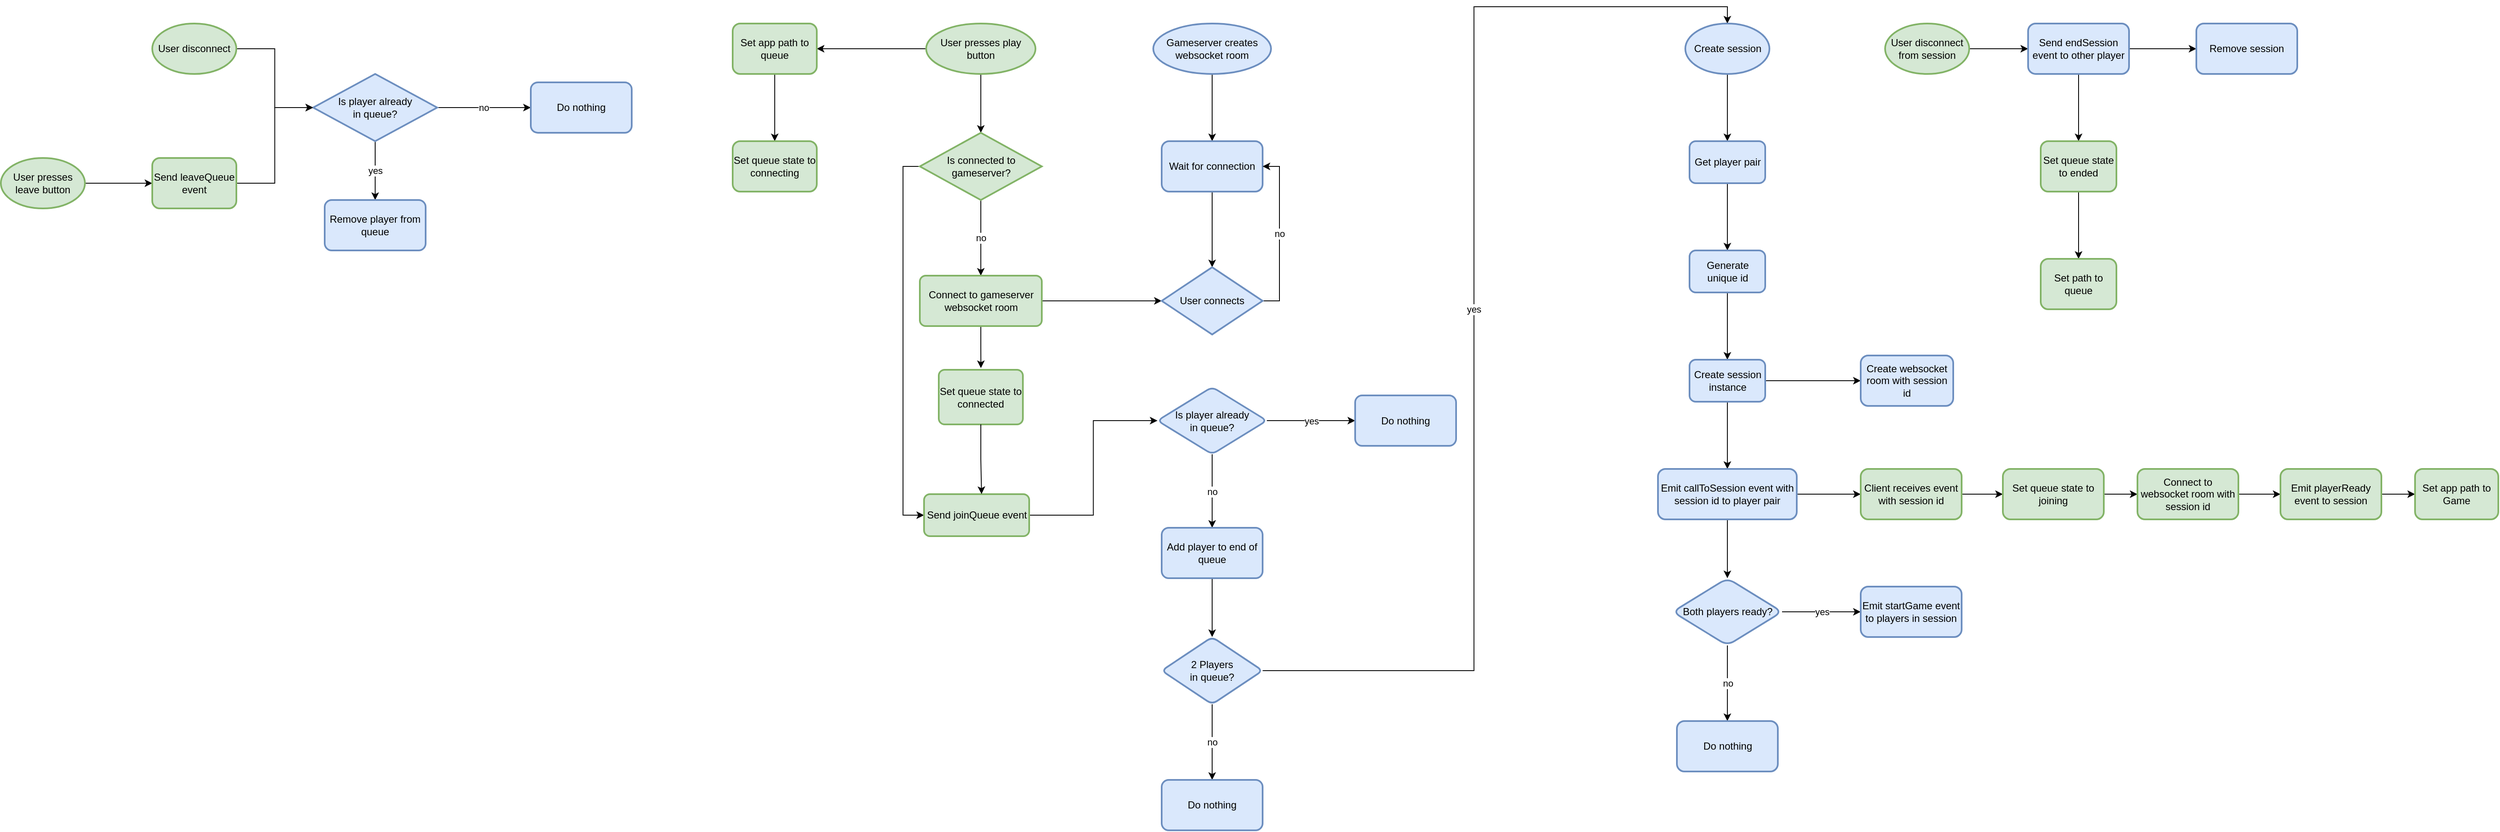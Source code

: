 <mxfile version="22.1.11" type="github">
  <diagram name="Page-1" id="prebd_JIiY-kdDSO8AeS">
    <mxGraphModel dx="4841" dy="1596" grid="1" gridSize="10" guides="1" tooltips="1" connect="1" arrows="1" fold="1" page="1" pageScale="1" pageWidth="827" pageHeight="1169" math="0" shadow="0">
      <root>
        <mxCell id="0" />
        <mxCell id="1" parent="0" />
        <mxCell id="CJL-ajY_PIazW_HbV9kq-3" value="" style="edgeStyle=orthogonalEdgeStyle;rounded=0;orthogonalLoop=1;jettySize=auto;html=1;" edge="1" parent="1" source="CJL-ajY_PIazW_HbV9kq-1" target="CJL-ajY_PIazW_HbV9kq-2">
          <mxGeometry relative="1" as="geometry" />
        </mxCell>
        <mxCell id="CJL-ajY_PIazW_HbV9kq-1" value="Gameserver creates websocket room" style="strokeWidth=2;html=1;shape=mxgraph.flowchart.start_1;whiteSpace=wrap;fillColor=#dae8fc;strokeColor=#6c8ebf;" vertex="1" parent="1">
          <mxGeometry x="400" y="140" width="140" height="60" as="geometry" />
        </mxCell>
        <mxCell id="CJL-ajY_PIazW_HbV9kq-21" value="" style="edgeStyle=orthogonalEdgeStyle;rounded=0;orthogonalLoop=1;jettySize=auto;html=1;" edge="1" parent="1" source="CJL-ajY_PIazW_HbV9kq-2" target="CJL-ajY_PIazW_HbV9kq-20">
          <mxGeometry relative="1" as="geometry" />
        </mxCell>
        <mxCell id="CJL-ajY_PIazW_HbV9kq-2" value="Wait for connection" style="whiteSpace=wrap;html=1;fillColor=#dae8fc;strokeColor=#6c8ebf;strokeWidth=2;rounded=1;" vertex="1" parent="1">
          <mxGeometry x="410" y="280" width="120" height="60" as="geometry" />
        </mxCell>
        <mxCell id="CJL-ajY_PIazW_HbV9kq-11" value="" style="edgeStyle=orthogonalEdgeStyle;rounded=0;orthogonalLoop=1;jettySize=auto;html=1;" edge="1" parent="1" source="CJL-ajY_PIazW_HbV9kq-5" target="CJL-ajY_PIazW_HbV9kq-10">
          <mxGeometry relative="1" as="geometry" />
        </mxCell>
        <mxCell id="CJL-ajY_PIazW_HbV9kq-72" value="" style="edgeStyle=orthogonalEdgeStyle;rounded=0;orthogonalLoop=1;jettySize=auto;html=1;" edge="1" parent="1" source="CJL-ajY_PIazW_HbV9kq-5" target="CJL-ajY_PIazW_HbV9kq-71">
          <mxGeometry relative="1" as="geometry" />
        </mxCell>
        <mxCell id="CJL-ajY_PIazW_HbV9kq-5" value="User presses play button" style="strokeWidth=2;html=1;shape=mxgraph.flowchart.start_1;whiteSpace=wrap;fillColor=#d5e8d4;strokeColor=#82b366;" vertex="1" parent="1">
          <mxGeometry x="130" y="140" width="130" height="60" as="geometry" />
        </mxCell>
        <mxCell id="CJL-ajY_PIazW_HbV9kq-17" value="no" style="edgeStyle=orthogonalEdgeStyle;rounded=0;orthogonalLoop=1;jettySize=auto;html=1;entryX=0.5;entryY=0;entryDx=0;entryDy=0;" edge="1" parent="1" source="CJL-ajY_PIazW_HbV9kq-10" target="CJL-ajY_PIazW_HbV9kq-18">
          <mxGeometry relative="1" as="geometry">
            <mxPoint x="195" y="450" as="targetPoint" />
          </mxGeometry>
        </mxCell>
        <mxCell id="CJL-ajY_PIazW_HbV9kq-31" style="edgeStyle=orthogonalEdgeStyle;rounded=0;orthogonalLoop=1;jettySize=auto;html=1;exitX=0;exitY=0.5;exitDx=0;exitDy=0;entryX=0;entryY=0.5;entryDx=0;entryDy=0;" edge="1" parent="1" source="CJL-ajY_PIazW_HbV9kq-10" target="CJL-ajY_PIazW_HbV9kq-29">
          <mxGeometry relative="1" as="geometry" />
        </mxCell>
        <mxCell id="CJL-ajY_PIazW_HbV9kq-10" value="Is connected to gameserver?" style="rhombus;whiteSpace=wrap;html=1;fillColor=#d5e8d4;strokeColor=#82b366;strokeWidth=2;" vertex="1" parent="1">
          <mxGeometry x="122.5" y="270" width="145" height="80" as="geometry" />
        </mxCell>
        <mxCell id="CJL-ajY_PIazW_HbV9kq-25" style="edgeStyle=orthogonalEdgeStyle;rounded=0;orthogonalLoop=1;jettySize=auto;html=1;entryX=0;entryY=0.5;entryDx=0;entryDy=0;" edge="1" parent="1" source="CJL-ajY_PIazW_HbV9kq-18" target="CJL-ajY_PIazW_HbV9kq-20">
          <mxGeometry relative="1" as="geometry" />
        </mxCell>
        <mxCell id="CJL-ajY_PIazW_HbV9kq-81" style="edgeStyle=orthogonalEdgeStyle;rounded=0;orthogonalLoop=1;jettySize=auto;html=1;exitX=0.5;exitY=1;exitDx=0;exitDy=0;" edge="1" parent="1" source="CJL-ajY_PIazW_HbV9kq-18">
          <mxGeometry relative="1" as="geometry">
            <mxPoint x="195.111" y="550" as="targetPoint" />
          </mxGeometry>
        </mxCell>
        <mxCell id="CJL-ajY_PIazW_HbV9kq-18" value="Connect to gameserver websocket room" style="rounded=1;whiteSpace=wrap;html=1;absoluteArcSize=1;arcSize=14;strokeWidth=2;fillColor=#d5e8d4;strokeColor=#82b366;" vertex="1" parent="1">
          <mxGeometry x="122.5" y="440" width="145" height="60" as="geometry" />
        </mxCell>
        <mxCell id="CJL-ajY_PIazW_HbV9kq-24" value="no" style="edgeStyle=orthogonalEdgeStyle;rounded=0;orthogonalLoop=1;jettySize=auto;html=1;exitX=1;exitY=0.5;exitDx=0;exitDy=0;entryX=1;entryY=0.5;entryDx=0;entryDy=0;" edge="1" parent="1" source="CJL-ajY_PIazW_HbV9kq-20" target="CJL-ajY_PIazW_HbV9kq-2">
          <mxGeometry relative="1" as="geometry" />
        </mxCell>
        <mxCell id="CJL-ajY_PIazW_HbV9kq-20" value="User connects" style="rhombus;whiteSpace=wrap;html=1;fillColor=#dae8fc;strokeColor=#6c8ebf;strokeWidth=2;" vertex="1" parent="1">
          <mxGeometry x="410" y="430" width="120" height="80" as="geometry" />
        </mxCell>
        <mxCell id="CJL-ajY_PIazW_HbV9kq-40" value="no" style="edgeStyle=orthogonalEdgeStyle;rounded=0;orthogonalLoop=1;jettySize=auto;html=1;entryX=0.5;entryY=0;entryDx=0;entryDy=0;" edge="1" parent="1" source="CJL-ajY_PIazW_HbV9kq-37" target="CJL-ajY_PIazW_HbV9kq-44">
          <mxGeometry relative="1" as="geometry">
            <mxPoint x="470" y="640" as="sourcePoint" />
            <mxPoint x="470" y="717.5" as="targetPoint" />
          </mxGeometry>
        </mxCell>
        <mxCell id="CJL-ajY_PIazW_HbV9kq-32" style="edgeStyle=orthogonalEdgeStyle;rounded=0;orthogonalLoop=1;jettySize=auto;html=1;entryX=0;entryY=0.5;entryDx=0;entryDy=0;" edge="1" parent="1" source="CJL-ajY_PIazW_HbV9kq-29" target="CJL-ajY_PIazW_HbV9kq-37">
          <mxGeometry relative="1" as="geometry">
            <mxPoint x="400" y="612.5" as="targetPoint" />
          </mxGeometry>
        </mxCell>
        <mxCell id="CJL-ajY_PIazW_HbV9kq-29" value="Send joinQueue event" style="rounded=1;whiteSpace=wrap;html=1;absoluteArcSize=1;arcSize=14;strokeWidth=2;fillColor=#d5e8d4;strokeColor=#82b366;" vertex="1" parent="1">
          <mxGeometry x="127.5" y="700" width="125" height="50" as="geometry" />
        </mxCell>
        <mxCell id="CJL-ajY_PIazW_HbV9kq-42" value="yes" style="edgeStyle=orthogonalEdgeStyle;rounded=0;orthogonalLoop=1;jettySize=auto;html=1;" edge="1" parent="1" source="CJL-ajY_PIazW_HbV9kq-37" target="CJL-ajY_PIazW_HbV9kq-41">
          <mxGeometry relative="1" as="geometry" />
        </mxCell>
        <mxCell id="CJL-ajY_PIazW_HbV9kq-37" value="Is player already&lt;br&gt;in queue?" style="rhombus;whiteSpace=wrap;html=1;fillColor=#dae8fc;strokeColor=#6c8ebf;rounded=1;arcSize=14;strokeWidth=2;" vertex="1" parent="1">
          <mxGeometry x="405" y="572.5" width="130" height="80" as="geometry" />
        </mxCell>
        <mxCell id="CJL-ajY_PIazW_HbV9kq-41" value="Do nothing" style="whiteSpace=wrap;html=1;fillColor=#dae8fc;strokeColor=#6c8ebf;rounded=1;arcSize=14;strokeWidth=2;" vertex="1" parent="1">
          <mxGeometry x="640" y="582.5" width="120" height="60" as="geometry" />
        </mxCell>
        <mxCell id="CJL-ajY_PIazW_HbV9kq-46" value="" style="edgeStyle=orthogonalEdgeStyle;rounded=0;orthogonalLoop=1;jettySize=auto;html=1;" edge="1" parent="1" source="CJL-ajY_PIazW_HbV9kq-44" target="CJL-ajY_PIazW_HbV9kq-45">
          <mxGeometry relative="1" as="geometry" />
        </mxCell>
        <mxCell id="CJL-ajY_PIazW_HbV9kq-44" value="Add player to end of queue" style="whiteSpace=wrap;html=1;fillColor=#dae8fc;strokeColor=#6c8ebf;rounded=1;arcSize=14;strokeWidth=2;" vertex="1" parent="1">
          <mxGeometry x="410" y="740" width="120" height="60" as="geometry" />
        </mxCell>
        <mxCell id="CJL-ajY_PIazW_HbV9kq-49" value="yes" style="edgeStyle=orthogonalEdgeStyle;rounded=0;orthogonalLoop=1;jettySize=auto;html=1;entryX=0.5;entryY=0;entryDx=0;entryDy=0;entryPerimeter=0;" edge="1" parent="1" source="CJL-ajY_PIazW_HbV9kq-45" target="CJL-ajY_PIazW_HbV9kq-69">
          <mxGeometry relative="1" as="geometry">
            <mxPoint x="990" y="620" as="targetPoint" />
          </mxGeometry>
        </mxCell>
        <mxCell id="CJL-ajY_PIazW_HbV9kq-70" value="no" style="edgeStyle=orthogonalEdgeStyle;rounded=0;orthogonalLoop=1;jettySize=auto;html=1;exitX=0.5;exitY=1;exitDx=0;exitDy=0;entryX=0.5;entryY=0;entryDx=0;entryDy=0;" edge="1" parent="1" source="CJL-ajY_PIazW_HbV9kq-45" target="CJL-ajY_PIazW_HbV9kq-48">
          <mxGeometry relative="1" as="geometry" />
        </mxCell>
        <mxCell id="CJL-ajY_PIazW_HbV9kq-45" value="2 Players &lt;br&gt;in queue?" style="rhombus;whiteSpace=wrap;html=1;fillColor=#dae8fc;strokeColor=#6c8ebf;rounded=1;arcSize=14;strokeWidth=2;" vertex="1" parent="1">
          <mxGeometry x="410" y="870" width="120" height="80" as="geometry" />
        </mxCell>
        <mxCell id="CJL-ajY_PIazW_HbV9kq-48" value="Do nothing" style="whiteSpace=wrap;html=1;fillColor=#dae8fc;strokeColor=#6c8ebf;rounded=1;arcSize=14;strokeWidth=2;" vertex="1" parent="1">
          <mxGeometry x="410" y="1040" width="120" height="60" as="geometry" />
        </mxCell>
        <mxCell id="CJL-ajY_PIazW_HbV9kq-56" value="" style="edgeStyle=orthogonalEdgeStyle;rounded=0;orthogonalLoop=1;jettySize=auto;html=1;" edge="1" parent="1" source="CJL-ajY_PIazW_HbV9kq-50" target="CJL-ajY_PIazW_HbV9kq-55">
          <mxGeometry relative="1" as="geometry" />
        </mxCell>
        <mxCell id="CJL-ajY_PIazW_HbV9kq-50" value="User disconnect" style="strokeWidth=2;html=1;shape=mxgraph.flowchart.start_1;whiteSpace=wrap;fillColor=#d5e8d4;strokeColor=#82b366;" vertex="1" parent="1">
          <mxGeometry x="-790" y="140" width="100" height="60" as="geometry" />
        </mxCell>
        <mxCell id="CJL-ajY_PIazW_HbV9kq-58" value="no" style="edgeStyle=orthogonalEdgeStyle;rounded=0;orthogonalLoop=1;jettySize=auto;html=1;exitX=1;exitY=0.5;exitDx=0;exitDy=0;entryX=0;entryY=0.5;entryDx=0;entryDy=0;" edge="1" parent="1" source="CJL-ajY_PIazW_HbV9kq-55" target="CJL-ajY_PIazW_HbV9kq-59">
          <mxGeometry relative="1" as="geometry">
            <mxPoint x="-435" y="249.609" as="targetPoint" />
          </mxGeometry>
        </mxCell>
        <mxCell id="CJL-ajY_PIazW_HbV9kq-60" value="yes" style="edgeStyle=orthogonalEdgeStyle;rounded=0;orthogonalLoop=1;jettySize=auto;html=1;exitX=0.5;exitY=1;exitDx=0;exitDy=0;entryX=0.5;entryY=0;entryDx=0;entryDy=0;" edge="1" parent="1" source="CJL-ajY_PIazW_HbV9kq-55" target="CJL-ajY_PIazW_HbV9kq-61">
          <mxGeometry relative="1" as="geometry">
            <mxPoint x="-524.87" y="340" as="targetPoint" />
          </mxGeometry>
        </mxCell>
        <mxCell id="CJL-ajY_PIazW_HbV9kq-55" value="Is player already &lt;br&gt;in queue?" style="rhombus;whiteSpace=wrap;html=1;fillColor=#dae8fc;strokeColor=#6c8ebf;strokeWidth=2;" vertex="1" parent="1">
          <mxGeometry x="-598.75" y="200" width="147.5" height="80" as="geometry" />
        </mxCell>
        <mxCell id="CJL-ajY_PIazW_HbV9kq-59" value="Do nothing" style="whiteSpace=wrap;html=1;fillColor=#dae8fc;strokeColor=#6c8ebf;rounded=1;arcSize=14;strokeWidth=2;" vertex="1" parent="1">
          <mxGeometry x="-340" y="210" width="120" height="60" as="geometry" />
        </mxCell>
        <mxCell id="CJL-ajY_PIazW_HbV9kq-61" value="Remove player from queue" style="whiteSpace=wrap;html=1;fillColor=#dae8fc;strokeColor=#6c8ebf;rounded=1;arcSize=14;strokeWidth=2;" vertex="1" parent="1">
          <mxGeometry x="-585" y="350" width="120" height="60" as="geometry" />
        </mxCell>
        <mxCell id="CJL-ajY_PIazW_HbV9kq-67" value="" style="edgeStyle=orthogonalEdgeStyle;rounded=0;orthogonalLoop=1;jettySize=auto;html=1;" edge="1" parent="1" source="CJL-ajY_PIazW_HbV9kq-64" target="CJL-ajY_PIazW_HbV9kq-66">
          <mxGeometry relative="1" as="geometry" />
        </mxCell>
        <mxCell id="CJL-ajY_PIazW_HbV9kq-64" value="User presses leave button" style="strokeWidth=2;html=1;shape=mxgraph.flowchart.start_1;whiteSpace=wrap;fillColor=#d5e8d4;strokeColor=#82b366;" vertex="1" parent="1">
          <mxGeometry x="-970" y="300" width="100" height="60" as="geometry" />
        </mxCell>
        <mxCell id="CJL-ajY_PIazW_HbV9kq-68" style="edgeStyle=orthogonalEdgeStyle;rounded=0;orthogonalLoop=1;jettySize=auto;html=1;exitX=1;exitY=0.5;exitDx=0;exitDy=0;entryX=0;entryY=0.5;entryDx=0;entryDy=0;" edge="1" parent="1" source="CJL-ajY_PIazW_HbV9kq-66" target="CJL-ajY_PIazW_HbV9kq-55">
          <mxGeometry relative="1" as="geometry" />
        </mxCell>
        <mxCell id="CJL-ajY_PIazW_HbV9kq-66" value="Send leaveQueue event" style="whiteSpace=wrap;html=1;fillColor=#d5e8d4;strokeColor=#82b366;strokeWidth=2;rounded=1;" vertex="1" parent="1">
          <mxGeometry x="-790" y="300" width="100" height="60" as="geometry" />
        </mxCell>
        <mxCell id="CJL-ajY_PIazW_HbV9kq-84" value="" style="edgeStyle=orthogonalEdgeStyle;rounded=0;orthogonalLoop=1;jettySize=auto;html=1;" edge="1" parent="1" source="CJL-ajY_PIazW_HbV9kq-69" target="CJL-ajY_PIazW_HbV9kq-83">
          <mxGeometry relative="1" as="geometry" />
        </mxCell>
        <mxCell id="CJL-ajY_PIazW_HbV9kq-69" value="Create session" style="strokeWidth=2;html=1;shape=mxgraph.flowchart.start_1;whiteSpace=wrap;fillColor=#dae8fc;strokeColor=#6c8ebf;" vertex="1" parent="1">
          <mxGeometry x="1032.5" y="140" width="100" height="60" as="geometry" />
        </mxCell>
        <mxCell id="CJL-ajY_PIazW_HbV9kq-74" value="" style="edgeStyle=orthogonalEdgeStyle;rounded=0;orthogonalLoop=1;jettySize=auto;html=1;" edge="1" parent="1" source="CJL-ajY_PIazW_HbV9kq-71" target="CJL-ajY_PIazW_HbV9kq-73">
          <mxGeometry relative="1" as="geometry" />
        </mxCell>
        <mxCell id="CJL-ajY_PIazW_HbV9kq-71" value="Set app path to queue" style="whiteSpace=wrap;html=1;fillColor=#d5e8d4;strokeColor=#82b366;strokeWidth=2;rounded=1;" vertex="1" parent="1">
          <mxGeometry x="-100" y="140" width="100" height="60" as="geometry" />
        </mxCell>
        <mxCell id="CJL-ajY_PIazW_HbV9kq-73" value="Set queue state to connecting" style="whiteSpace=wrap;html=1;fillColor=#d5e8d4;strokeColor=#82b366;strokeWidth=2;rounded=1;" vertex="1" parent="1">
          <mxGeometry x="-100" y="280" width="100" height="60" as="geometry" />
        </mxCell>
        <mxCell id="CJL-ajY_PIazW_HbV9kq-80" value="Set queue state to connected" style="rounded=1;whiteSpace=wrap;html=1;absoluteArcSize=1;arcSize=14;strokeWidth=2;fillColor=#d5e8d4;strokeColor=#82b366;" vertex="1" parent="1">
          <mxGeometry x="145" y="552" width="100" height="65" as="geometry" />
        </mxCell>
        <mxCell id="CJL-ajY_PIazW_HbV9kq-82" style="edgeStyle=orthogonalEdgeStyle;rounded=0;orthogonalLoop=1;jettySize=auto;html=1;entryX=0.547;entryY=-0.003;entryDx=0;entryDy=0;entryPerimeter=0;" edge="1" parent="1" source="CJL-ajY_PIazW_HbV9kq-80" target="CJL-ajY_PIazW_HbV9kq-29">
          <mxGeometry relative="1" as="geometry" />
        </mxCell>
        <mxCell id="CJL-ajY_PIazW_HbV9kq-86" value="" style="edgeStyle=orthogonalEdgeStyle;rounded=0;orthogonalLoop=1;jettySize=auto;html=1;" edge="1" parent="1" source="CJL-ajY_PIazW_HbV9kq-83" target="CJL-ajY_PIazW_HbV9kq-85">
          <mxGeometry relative="1" as="geometry" />
        </mxCell>
        <mxCell id="CJL-ajY_PIazW_HbV9kq-83" value="Get player pair" style="whiteSpace=wrap;html=1;fillColor=#dae8fc;strokeColor=#6c8ebf;strokeWidth=2;rounded=1;" vertex="1" parent="1">
          <mxGeometry x="1037.5" y="280" width="90" height="50" as="geometry" />
        </mxCell>
        <mxCell id="CJL-ajY_PIazW_HbV9kq-88" value="" style="edgeStyle=orthogonalEdgeStyle;rounded=0;orthogonalLoop=1;jettySize=auto;html=1;" edge="1" parent="1" source="CJL-ajY_PIazW_HbV9kq-85" target="CJL-ajY_PIazW_HbV9kq-87">
          <mxGeometry relative="1" as="geometry" />
        </mxCell>
        <mxCell id="CJL-ajY_PIazW_HbV9kq-85" value="Generate unique id" style="whiteSpace=wrap;html=1;fillColor=#dae8fc;strokeColor=#6c8ebf;strokeWidth=2;rounded=1;" vertex="1" parent="1">
          <mxGeometry x="1037.5" y="410" width="90" height="50" as="geometry" />
        </mxCell>
        <mxCell id="CJL-ajY_PIazW_HbV9kq-90" value="" style="edgeStyle=orthogonalEdgeStyle;rounded=0;orthogonalLoop=1;jettySize=auto;html=1;" edge="1" parent="1" source="CJL-ajY_PIazW_HbV9kq-87" target="CJL-ajY_PIazW_HbV9kq-89">
          <mxGeometry relative="1" as="geometry" />
        </mxCell>
        <mxCell id="CJL-ajY_PIazW_HbV9kq-93" value="" style="edgeStyle=orthogonalEdgeStyle;rounded=0;orthogonalLoop=1;jettySize=auto;html=1;" edge="1" parent="1" source="CJL-ajY_PIazW_HbV9kq-87" target="CJL-ajY_PIazW_HbV9kq-92">
          <mxGeometry relative="1" as="geometry" />
        </mxCell>
        <mxCell id="CJL-ajY_PIazW_HbV9kq-87" value="Create session instance" style="whiteSpace=wrap;html=1;fillColor=#dae8fc;strokeColor=#6c8ebf;strokeWidth=2;rounded=1;" vertex="1" parent="1">
          <mxGeometry x="1037.5" y="540" width="90" height="50" as="geometry" />
        </mxCell>
        <mxCell id="CJL-ajY_PIazW_HbV9kq-89" value="Create websocket room with session id" style="whiteSpace=wrap;html=1;fillColor=#dae8fc;strokeColor=#6c8ebf;strokeWidth=2;rounded=1;" vertex="1" parent="1">
          <mxGeometry x="1241" y="535" width="110" height="60" as="geometry" />
        </mxCell>
        <mxCell id="CJL-ajY_PIazW_HbV9kq-95" value="" style="edgeStyle=orthogonalEdgeStyle;rounded=0;orthogonalLoop=1;jettySize=auto;html=1;" edge="1" parent="1" source="CJL-ajY_PIazW_HbV9kq-92" target="CJL-ajY_PIazW_HbV9kq-94">
          <mxGeometry relative="1" as="geometry" />
        </mxCell>
        <mxCell id="CJL-ajY_PIazW_HbV9kq-103" value="" style="edgeStyle=orthogonalEdgeStyle;rounded=0;orthogonalLoop=1;jettySize=auto;html=1;" edge="1" parent="1" source="CJL-ajY_PIazW_HbV9kq-92" target="CJL-ajY_PIazW_HbV9kq-102">
          <mxGeometry relative="1" as="geometry" />
        </mxCell>
        <mxCell id="CJL-ajY_PIazW_HbV9kq-92" value="&lt;font style=&quot;font-size: 12px;&quot;&gt;Emit callToSession event with session id to player pair&lt;/font&gt;" style="whiteSpace=wrap;html=1;fillColor=#dae8fc;strokeColor=#6c8ebf;strokeWidth=2;rounded=1;" vertex="1" parent="1">
          <mxGeometry x="1000" y="670" width="165" height="60" as="geometry" />
        </mxCell>
        <mxCell id="CJL-ajY_PIazW_HbV9kq-97" value="no" style="edgeStyle=orthogonalEdgeStyle;rounded=0;orthogonalLoop=1;jettySize=auto;html=1;" edge="1" parent="1" source="CJL-ajY_PIazW_HbV9kq-94" target="CJL-ajY_PIazW_HbV9kq-96">
          <mxGeometry relative="1" as="geometry" />
        </mxCell>
        <mxCell id="CJL-ajY_PIazW_HbV9kq-99" value="yes" style="edgeStyle=orthogonalEdgeStyle;rounded=0;orthogonalLoop=1;jettySize=auto;html=1;" edge="1" parent="1" source="CJL-ajY_PIazW_HbV9kq-94" target="CJL-ajY_PIazW_HbV9kq-98">
          <mxGeometry relative="1" as="geometry" />
        </mxCell>
        <mxCell id="CJL-ajY_PIazW_HbV9kq-94" value="Both players ready?" style="rhombus;whiteSpace=wrap;html=1;fillColor=#dae8fc;strokeColor=#6c8ebf;strokeWidth=2;rounded=1;" vertex="1" parent="1">
          <mxGeometry x="1017.5" y="800" width="130" height="80" as="geometry" />
        </mxCell>
        <mxCell id="CJL-ajY_PIazW_HbV9kq-96" value="Do nothing" style="whiteSpace=wrap;html=1;fillColor=#dae8fc;strokeColor=#6c8ebf;strokeWidth=2;rounded=1;" vertex="1" parent="1">
          <mxGeometry x="1022.5" y="970" width="120" height="60" as="geometry" />
        </mxCell>
        <mxCell id="CJL-ajY_PIazW_HbV9kq-98" value="Emit startGame event to players in session" style="whiteSpace=wrap;html=1;fillColor=#dae8fc;strokeColor=#6c8ebf;strokeWidth=2;rounded=1;" vertex="1" parent="1">
          <mxGeometry x="1241" y="810" width="120" height="60" as="geometry" />
        </mxCell>
        <mxCell id="CJL-ajY_PIazW_HbV9kq-105" value="" style="edgeStyle=orthogonalEdgeStyle;rounded=0;orthogonalLoop=1;jettySize=auto;html=1;" edge="1" parent="1" source="CJL-ajY_PIazW_HbV9kq-102" target="CJL-ajY_PIazW_HbV9kq-104">
          <mxGeometry relative="1" as="geometry" />
        </mxCell>
        <mxCell id="CJL-ajY_PIazW_HbV9kq-102" value="Client receives event with session id" style="whiteSpace=wrap;html=1;fillColor=#d5e8d4;strokeColor=#82b366;strokeWidth=2;rounded=1;" vertex="1" parent="1">
          <mxGeometry x="1241" y="670" width="120" height="60" as="geometry" />
        </mxCell>
        <mxCell id="CJL-ajY_PIazW_HbV9kq-107" value="" style="edgeStyle=orthogonalEdgeStyle;rounded=0;orthogonalLoop=1;jettySize=auto;html=1;" edge="1" parent="1" source="CJL-ajY_PIazW_HbV9kq-104" target="CJL-ajY_PIazW_HbV9kq-106">
          <mxGeometry relative="1" as="geometry" />
        </mxCell>
        <mxCell id="CJL-ajY_PIazW_HbV9kq-104" value="Set queue state to joining" style="whiteSpace=wrap;html=1;fillColor=#d5e8d4;strokeColor=#82b366;strokeWidth=2;rounded=1;" vertex="1" parent="1">
          <mxGeometry x="1410" y="670" width="120" height="60" as="geometry" />
        </mxCell>
        <mxCell id="CJL-ajY_PIazW_HbV9kq-109" value="" style="edgeStyle=orthogonalEdgeStyle;rounded=0;orthogonalLoop=1;jettySize=auto;html=1;" edge="1" parent="1" source="CJL-ajY_PIazW_HbV9kq-106" target="CJL-ajY_PIazW_HbV9kq-108">
          <mxGeometry relative="1" as="geometry" />
        </mxCell>
        <mxCell id="CJL-ajY_PIazW_HbV9kq-106" value="Connect to websocket room with session id" style="whiteSpace=wrap;html=1;fillColor=#d5e8d4;strokeColor=#82b366;strokeWidth=2;rounded=1;" vertex="1" parent="1">
          <mxGeometry x="1570" y="670" width="120" height="60" as="geometry" />
        </mxCell>
        <mxCell id="CJL-ajY_PIazW_HbV9kq-111" value="" style="edgeStyle=orthogonalEdgeStyle;rounded=0;orthogonalLoop=1;jettySize=auto;html=1;" edge="1" parent="1" source="CJL-ajY_PIazW_HbV9kq-108" target="CJL-ajY_PIazW_HbV9kq-110">
          <mxGeometry relative="1" as="geometry" />
        </mxCell>
        <mxCell id="CJL-ajY_PIazW_HbV9kq-108" value="Emit playerReady event to session" style="whiteSpace=wrap;html=1;fillColor=#d5e8d4;strokeColor=#82b366;strokeWidth=2;rounded=1;" vertex="1" parent="1">
          <mxGeometry x="1740" y="670" width="120" height="60" as="geometry" />
        </mxCell>
        <mxCell id="CJL-ajY_PIazW_HbV9kq-110" value="Set app path to Game" style="whiteSpace=wrap;html=1;fillColor=#d5e8d4;strokeColor=#82b366;strokeWidth=2;rounded=1;" vertex="1" parent="1">
          <mxGeometry x="1900" y="670" width="99" height="60" as="geometry" />
        </mxCell>
        <mxCell id="CJL-ajY_PIazW_HbV9kq-115" value="" style="edgeStyle=orthogonalEdgeStyle;rounded=0;orthogonalLoop=1;jettySize=auto;html=1;" edge="1" parent="1" source="CJL-ajY_PIazW_HbV9kq-112" target="CJL-ajY_PIazW_HbV9kq-114">
          <mxGeometry relative="1" as="geometry" />
        </mxCell>
        <mxCell id="CJL-ajY_PIazW_HbV9kq-112" value="User disconnect from session" style="strokeWidth=2;html=1;shape=mxgraph.flowchart.start_1;whiteSpace=wrap;fillColor=#d5e8d4;strokeColor=#82b366;" vertex="1" parent="1">
          <mxGeometry x="1270" y="140" width="100" height="60" as="geometry" />
        </mxCell>
        <mxCell id="CJL-ajY_PIazW_HbV9kq-117" value="" style="edgeStyle=orthogonalEdgeStyle;rounded=0;orthogonalLoop=1;jettySize=auto;html=1;" edge="1" parent="1" source="CJL-ajY_PIazW_HbV9kq-114" target="CJL-ajY_PIazW_HbV9kq-116">
          <mxGeometry relative="1" as="geometry" />
        </mxCell>
        <mxCell id="CJL-ajY_PIazW_HbV9kq-119" value="" style="edgeStyle=orthogonalEdgeStyle;rounded=0;orthogonalLoop=1;jettySize=auto;html=1;" edge="1" parent="1" source="CJL-ajY_PIazW_HbV9kq-114" target="CJL-ajY_PIazW_HbV9kq-118">
          <mxGeometry relative="1" as="geometry" />
        </mxCell>
        <mxCell id="CJL-ajY_PIazW_HbV9kq-114" value="Send endSession event to other player" style="rounded=1;whiteSpace=wrap;html=1;fillColor=#dae8fc;strokeColor=#6c8ebf;strokeWidth=2;" vertex="1" parent="1">
          <mxGeometry x="1440" y="140" width="120" height="60" as="geometry" />
        </mxCell>
        <mxCell id="CJL-ajY_PIazW_HbV9kq-116" value="Remove session" style="rounded=1;whiteSpace=wrap;html=1;fillColor=#dae8fc;strokeColor=#6c8ebf;strokeWidth=2;" vertex="1" parent="1">
          <mxGeometry x="1640" y="140" width="120" height="60" as="geometry" />
        </mxCell>
        <mxCell id="CJL-ajY_PIazW_HbV9kq-121" value="" style="edgeStyle=orthogonalEdgeStyle;rounded=0;orthogonalLoop=1;jettySize=auto;html=1;" edge="1" parent="1" source="CJL-ajY_PIazW_HbV9kq-118" target="CJL-ajY_PIazW_HbV9kq-120">
          <mxGeometry relative="1" as="geometry" />
        </mxCell>
        <mxCell id="CJL-ajY_PIazW_HbV9kq-118" value="Set queue state to ended" style="rounded=1;whiteSpace=wrap;html=1;fillColor=#d5e8d4;strokeColor=#82b366;strokeWidth=2;" vertex="1" parent="1">
          <mxGeometry x="1455" y="280" width="90" height="60" as="geometry" />
        </mxCell>
        <mxCell id="CJL-ajY_PIazW_HbV9kq-120" value="Set path to queue" style="rounded=1;whiteSpace=wrap;html=1;fillColor=#d5e8d4;strokeColor=#82b366;strokeWidth=2;" vertex="1" parent="1">
          <mxGeometry x="1455" y="420" width="90" height="60" as="geometry" />
        </mxCell>
      </root>
    </mxGraphModel>
  </diagram>
</mxfile>
